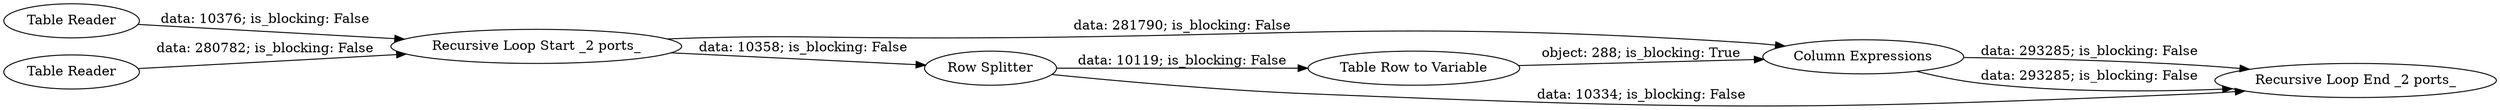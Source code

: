 digraph {
	"909629582711985243_162" [label="Table Row to Variable"]
	"909629582711985243_160" [label="Recursive Loop Start _2 ports_"]
	"909629582711985243_56" [label="Column Expressions"]
	"909629582711985243_163" [label="Recursive Loop End _2 ports_"]
	"909629582711985243_165" [label="Table Reader"]
	"909629582711985243_161" [label="Row Splitter"]
	"909629582711985243_164" [label="Table Reader"]
	"909629582711985243_161" -> "909629582711985243_163" [label="data: 10334; is_blocking: False"]
	"909629582711985243_160" -> "909629582711985243_161" [label="data: 10358; is_blocking: False"]
	"909629582711985243_164" -> "909629582711985243_160" [label="data: 280782; is_blocking: False"]
	"909629582711985243_56" -> "909629582711985243_163" [label="data: 293285; is_blocking: False"]
	"909629582711985243_56" -> "909629582711985243_163" [label="data: 293285; is_blocking: False"]
	"909629582711985243_161" -> "909629582711985243_162" [label="data: 10119; is_blocking: False"]
	"909629582711985243_162" -> "909629582711985243_56" [label="object: 288; is_blocking: True"]
	"909629582711985243_165" -> "909629582711985243_160" [label="data: 10376; is_blocking: False"]
	"909629582711985243_160" -> "909629582711985243_56" [label="data: 281790; is_blocking: False"]
	rankdir=LR
}
